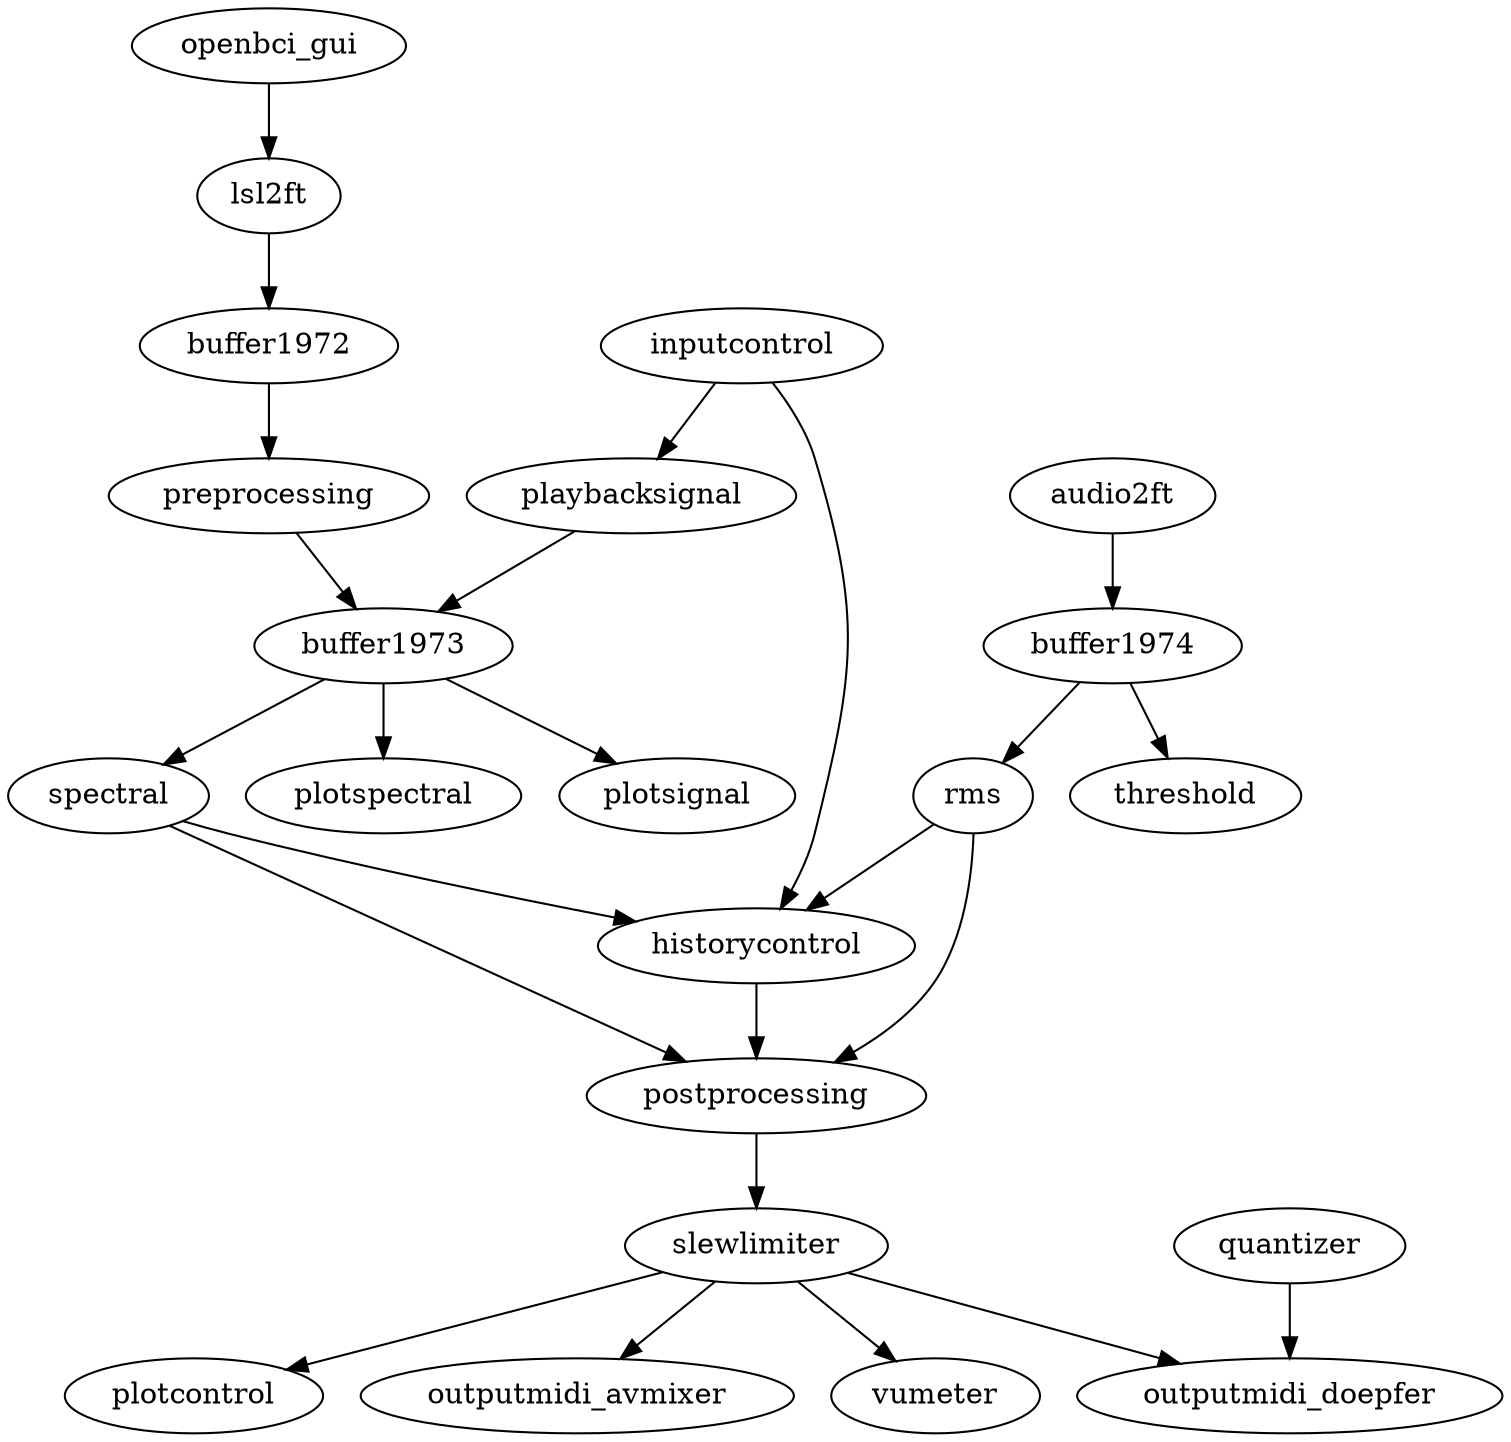 # To convert this into a bitmap representation, do this
#   dot -Tpng -o patch.png patch.dot
#
digraph {
  openbci_gui -> lsl2ft -> buffer1972 -> preprocessing -> buffer1973;
  playbacksignal -> buffer1973;

  inputcontrol -> historycontrol;
  inputcontrol -> playbacksignal;
#  inputcontrol -> slewlimiter;

  buffer1973 -> plotsignal;
  buffer1973 -> plotspectral;
  buffer1973 -> spectral;

  audio2ft -> buffer1974;
  buffer1974 -> threshold;
  buffer1974 -> rms;

  spectral -> postprocessing;
  spectral -> historycontrol;

  rms -> postprocessing;
  rms -> historycontrol;

  historycontrol -> postprocessing -> slewlimiter;

  slewlimiter -> vumeter;
  slewlimiter -> plotcontrol;
  slewlimiter -> outputmidi_avmixer;
  slewlimiter -> outputmidi_doepfer;
  quantizer -> outputmidi_doepfer;
}
